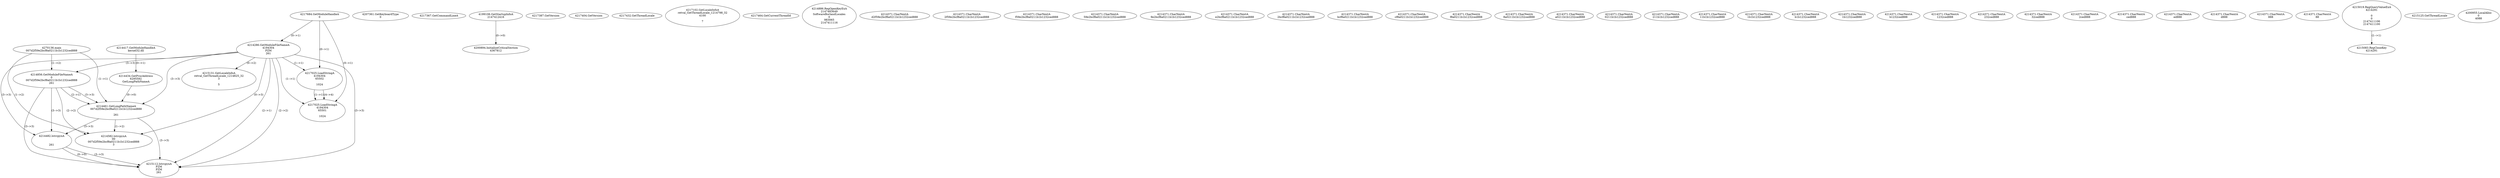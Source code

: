 // Global SCDG with merge call
digraph {
	0 [label="4270136.main
007d2f59e2bcf8a0211b1b1232ced888"]
	1 [label="4217684.GetModuleHandleA
0"]
	2 [label="4207361.GetKeyboardType
0"]
	3 [label="4217367.GetCommandLineA
"]
	4 [label="4199106.GetStartupInfoA
2147412416"]
	5 [label="4217387.GetVersion
"]
	6 [label="4217404.GetVersion
"]
	7 [label="4217432.GetThreadLocale
"]
	8 [label="4217102.GetLocaleInfoA
retval_GetThreadLocale_1214798_32
4100

7"]
	9 [label="4217464.GetCurrentThreadId
"]
	10 [label="4214286.GetModuleFileNameA
4194304
PZM
261"]
	1 -> 10 [label="(0-->1)"]
	11 [label="4214856.GetModuleFileNameA
0
007d2f59e2bcf8a0211b1b1232ced888
261"]
	0 -> 11 [label="(1-->2)"]
	10 -> 11 [label="(3-->3)"]
	12 [label="4214886.RegOpenKeyExA
2147483649
Software\Borland\Locales
0
983065
2147411116"]
	13 [label="4214417.GetModuleHandleA
kernel32.dll"]
	14 [label="4214434.GetProcAddress
6295592
GetLongPathNameA"]
	13 -> 14 [label="(0-->1)"]
	15 [label="4214461.GetLongPathNameA
007d2f59e2bcf8a0211b1b1232ced888

261"]
	0 -> 15 [label="(1-->1)"]
	11 -> 15 [label="(2-->1)"]
	10 -> 15 [label="(3-->3)"]
	11 -> 15 [label="(3-->3)"]
	14 -> 15 [label="(0-->0)"]
	16 [label="4214582.lstrcpynA
00
007d2f59e2bcf8a0211b1b1232ced888
3"]
	0 -> 16 [label="(1-->2)"]
	11 -> 16 [label="(2-->2)"]
	15 -> 16 [label="(1-->2)"]
	10 -> 16 [label="(0-->3)"]
	17 [label="4214371.CharNextA
d2f59e2bcf8a0211b1b1232ced888"]
	18 [label="4214371.CharNextA
2f59e2bcf8a0211b1b1232ced888"]
	19 [label="4214371.CharNextA
f59e2bcf8a0211b1b1232ced888"]
	20 [label="4214371.CharNextA
59e2bcf8a0211b1b1232ced888"]
	21 [label="4214371.CharNextA
9e2bcf8a0211b1b1232ced888"]
	22 [label="4214371.CharNextA
e2bcf8a0211b1b1232ced888"]
	23 [label="4214371.CharNextA
2bcf8a0211b1b1232ced888"]
	24 [label="4214371.CharNextA
bcf8a0211b1b1232ced888"]
	25 [label="4214371.CharNextA
cf8a0211b1b1232ced888"]
	26 [label="4214371.CharNextA
f8a0211b1b1232ced888"]
	27 [label="4214371.CharNextA
8a0211b1b1232ced888"]
	28 [label="4214371.CharNextA
a0211b1b1232ced888"]
	29 [label="4214371.CharNextA
0211b1b1232ced888"]
	30 [label="4214371.CharNextA
211b1b1232ced888"]
	31 [label="4214371.CharNextA
11b1b1232ced888"]
	32 [label="4214371.CharNextA
1b1b1232ced888"]
	33 [label="4214371.CharNextA
b1b1232ced888"]
	34 [label="4214371.CharNextA
1b1232ced888"]
	35 [label="4214371.CharNextA
b1232ced888"]
	36 [label="4214371.CharNextA
1232ced888"]
	37 [label="4214371.CharNextA
232ced888"]
	38 [label="4214371.CharNextA
32ced888"]
	39 [label="4214371.CharNextA
2ced888"]
	40 [label="4214371.CharNextA
ced888"]
	41 [label="4214371.CharNextA
ed888"]
	42 [label="4214371.CharNextA
d888"]
	43 [label="4214371.CharNextA
888"]
	44 [label="4214371.CharNextA
88"]
	45 [label="4214482.lstrcpynA


261"]
	10 -> 45 [label="(3-->3)"]
	11 -> 45 [label="(3-->3)"]
	15 -> 45 [label="(3-->3)"]
	46 [label="4215019.RegQueryValueExA
4214291

0
0
2147411106
2147411100"]
	47 [label="4215083.RegCloseKey
4214291"]
	46 -> 47 [label="(1-->1)"]
	48 [label="4215112.lstrcpynA
PZM
PZM
261"]
	10 -> 48 [label="(2-->1)"]
	10 -> 48 [label="(2-->2)"]
	10 -> 48 [label="(3-->3)"]
	11 -> 48 [label="(3-->3)"]
	15 -> 48 [label="(3-->3)"]
	45 -> 48 [label="(3-->3)"]
	45 -> 48 [label="(0-->0)"]
	49 [label="4215125.GetThreadLocale
"]
	50 [label="4215131.GetLocaleInfoA
retval_GetThreadLocale_1214825_32
3

5"]
	10 -> 50 [label="(0-->2)"]
	51 [label="4217025.LoadStringA
4194304
65502

1024"]
	1 -> 51 [label="(0-->1)"]
	10 -> 51 [label="(1-->1)"]
	52 [label="4217025.LoadStringA
4194304
65501

1024"]
	1 -> 52 [label="(0-->1)"]
	10 -> 52 [label="(1-->1)"]
	51 -> 52 [label="(1-->1)"]
	51 -> 52 [label="(4-->4)"]
	53 [label="4200894.InitializeCriticalSection
4367812"]
	4 -> 53 [label="(0-->0)"]
	54 [label="4200955.LocalAlloc
0
4088"]
}
